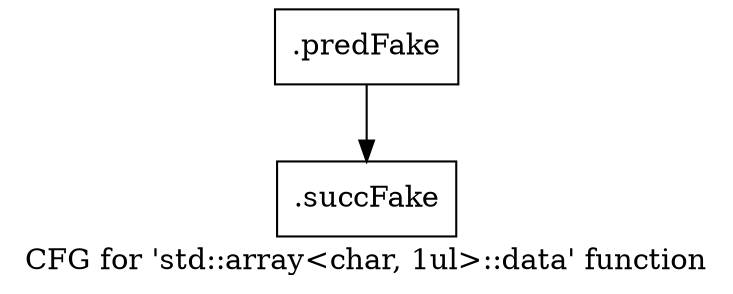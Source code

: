 digraph "CFG for 'std::array\<char, 1ul\>::data' function" {
	label="CFG for 'std::array\<char, 1ul\>::data' function";

	Node0x50f3aa0 [shape=record,filename="",linenumber="",label="{.predFake}"];
	Node0x50f3aa0 -> Node0x5284320[ callList="" memoryops="" filename="/home/akhilkushe/Xilinx/Vitis_HLS/2021.2/tps/lnx64/gcc-6.2.0/lib/gcc/x86_64-pc-linux-gnu/6.2.0/../../../../include/c++/6.2.0/array" execusionnum="10"];
	Node0x5284320 [shape=record,filename="/home/akhilkushe/Xilinx/Vitis_HLS/2021.2/tps/lnx64/gcc-6.2.0/lib/gcc/x86_64-pc-linux-gnu/6.2.0/../../../../include/c++/6.2.0/array",linenumber="231",label="{.succFake}"];
}
